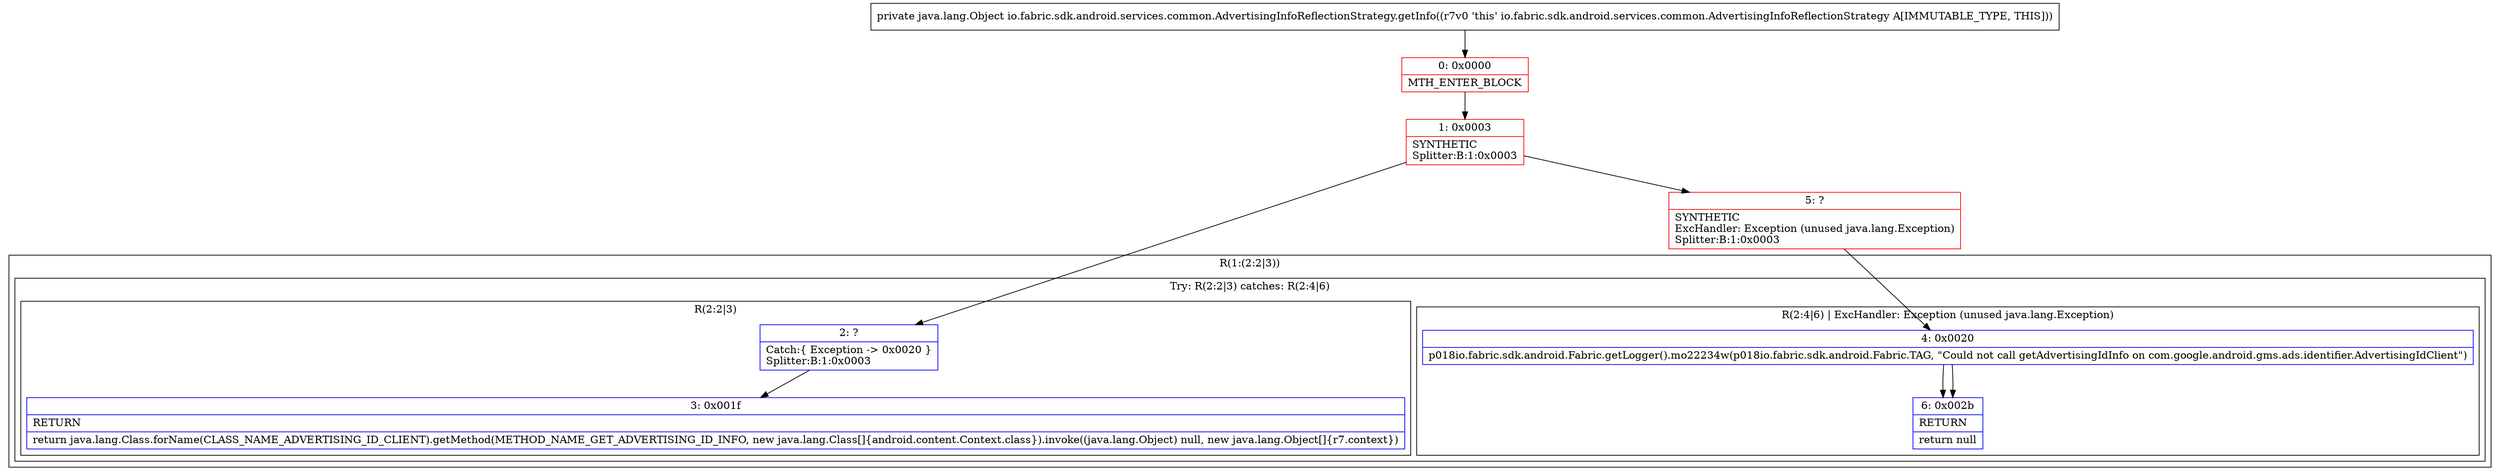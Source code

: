 digraph "CFG forio.fabric.sdk.android.services.common.AdvertisingInfoReflectionStrategy.getInfo()Ljava\/lang\/Object;" {
subgraph cluster_Region_1526943875 {
label = "R(1:(2:2|3))";
node [shape=record,color=blue];
subgraph cluster_TryCatchRegion_737741515 {
label = "Try: R(2:2|3) catches: R(2:4|6)";
node [shape=record,color=blue];
subgraph cluster_Region_1923770968 {
label = "R(2:2|3)";
node [shape=record,color=blue];
Node_2 [shape=record,label="{2\:\ ?|Catch:\{ Exception \-\> 0x0020 \}\lSplitter:B:1:0x0003\l}"];
Node_3 [shape=record,label="{3\:\ 0x001f|RETURN\l|return java.lang.Class.forName(CLASS_NAME_ADVERTISING_ID_CLIENT).getMethod(METHOD_NAME_GET_ADVERTISING_ID_INFO, new java.lang.Class[]\{android.content.Context.class\}).invoke((java.lang.Object) null, new java.lang.Object[]\{r7.context\})\l}"];
}
subgraph cluster_Region_1760534894 {
label = "R(2:4|6) | ExcHandler: Exception (unused java.lang.Exception)\l";
node [shape=record,color=blue];
Node_4 [shape=record,label="{4\:\ 0x0020|p018io.fabric.sdk.android.Fabric.getLogger().mo22234w(p018io.fabric.sdk.android.Fabric.TAG, \"Could not call getAdvertisingIdInfo on com.google.android.gms.ads.identifier.AdvertisingIdClient\")\l}"];
Node_6 [shape=record,label="{6\:\ 0x002b|RETURN\l|return null\l}"];
}
}
}
subgraph cluster_Region_1760534894 {
label = "R(2:4|6) | ExcHandler: Exception (unused java.lang.Exception)\l";
node [shape=record,color=blue];
Node_4 [shape=record,label="{4\:\ 0x0020|p018io.fabric.sdk.android.Fabric.getLogger().mo22234w(p018io.fabric.sdk.android.Fabric.TAG, \"Could not call getAdvertisingIdInfo on com.google.android.gms.ads.identifier.AdvertisingIdClient\")\l}"];
Node_6 [shape=record,label="{6\:\ 0x002b|RETURN\l|return null\l}"];
}
Node_0 [shape=record,color=red,label="{0\:\ 0x0000|MTH_ENTER_BLOCK\l}"];
Node_1 [shape=record,color=red,label="{1\:\ 0x0003|SYNTHETIC\lSplitter:B:1:0x0003\l}"];
Node_5 [shape=record,color=red,label="{5\:\ ?|SYNTHETIC\lExcHandler: Exception (unused java.lang.Exception)\lSplitter:B:1:0x0003\l}"];
MethodNode[shape=record,label="{private java.lang.Object io.fabric.sdk.android.services.common.AdvertisingInfoReflectionStrategy.getInfo((r7v0 'this' io.fabric.sdk.android.services.common.AdvertisingInfoReflectionStrategy A[IMMUTABLE_TYPE, THIS])) }"];
MethodNode -> Node_0;
Node_2 -> Node_3;
Node_4 -> Node_6;
Node_4 -> Node_6;
Node_0 -> Node_1;
Node_1 -> Node_2;
Node_1 -> Node_5;
Node_5 -> Node_4;
}

